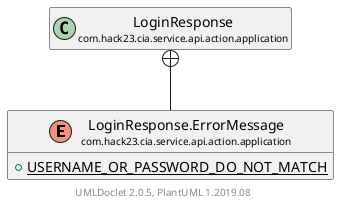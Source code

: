 @startuml
    set namespaceSeparator none
    hide empty fields
    hide empty methods

    enum "<size:14>LoginResponse.ErrorMessage\n<size:10>com.hack23.cia.service.api.action.application" as com.hack23.cia.service.api.action.application.LoginResponse.ErrorMessage [[LoginResponse.ErrorMessage.html]] {
        {static} +USERNAME_OR_PASSWORD_DO_NOT_MATCH
    }

    class "<size:14>LoginResponse\n<size:10>com.hack23.cia.service.api.action.application" as com.hack23.cia.service.api.action.application.LoginResponse [[LoginResponse.html]]

    com.hack23.cia.service.api.action.application.LoginResponse +-- com.hack23.cia.service.api.action.application.LoginResponse.ErrorMessage

    center footer UMLDoclet 2.0.5, PlantUML 1.2019.08
@enduml
